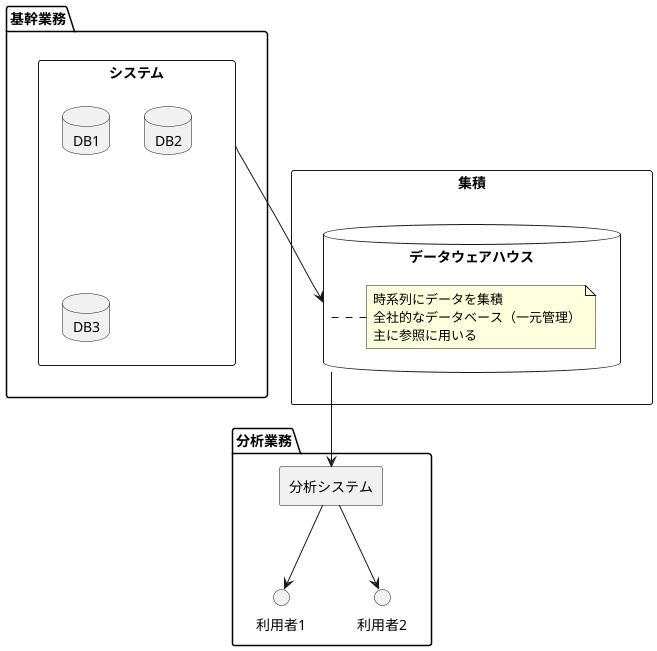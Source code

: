 @startuml
package "基幹業務" {
  rectangle システム {
    database DB1
    database DB2
    database DB3
  }
}

rectangle 集積 {
  システム --> データウェアハウス
}

package "分析業務" {
  database データウェアハウス {
    note right: 時系列にデータを集積\n全社的なデータベース（一元管理）\n主に参照に用いる
  }
  rectangle 分析システム
  データウェアハウス --> 分析システム
  分析システム --> 利用者1
  分析システム --> 利用者2
}

@enduml